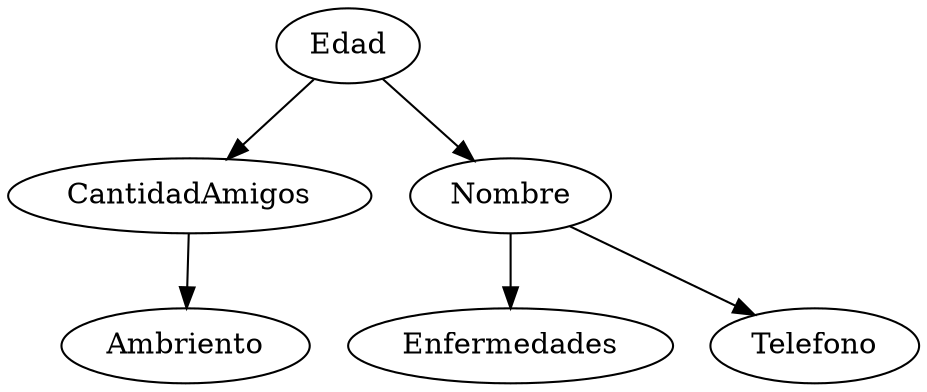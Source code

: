 digraph ArbolAVL {
    Edad [label="Edad"];
    CantidadAmigos [label="CantidadAmigos"];
    Ambriento [label="Ambriento"];
    Nombre [label="Nombre"];
    Enfermedades [label="Enfermedades"];
    Telefono [label="Telefono"];
    Edad -> CantidadAmigos;
    Edad -> Nombre;
    CantidadAmigos -> Ambriento;
    Nombre -> Enfermedades;
    Nombre -> Telefono;
}
